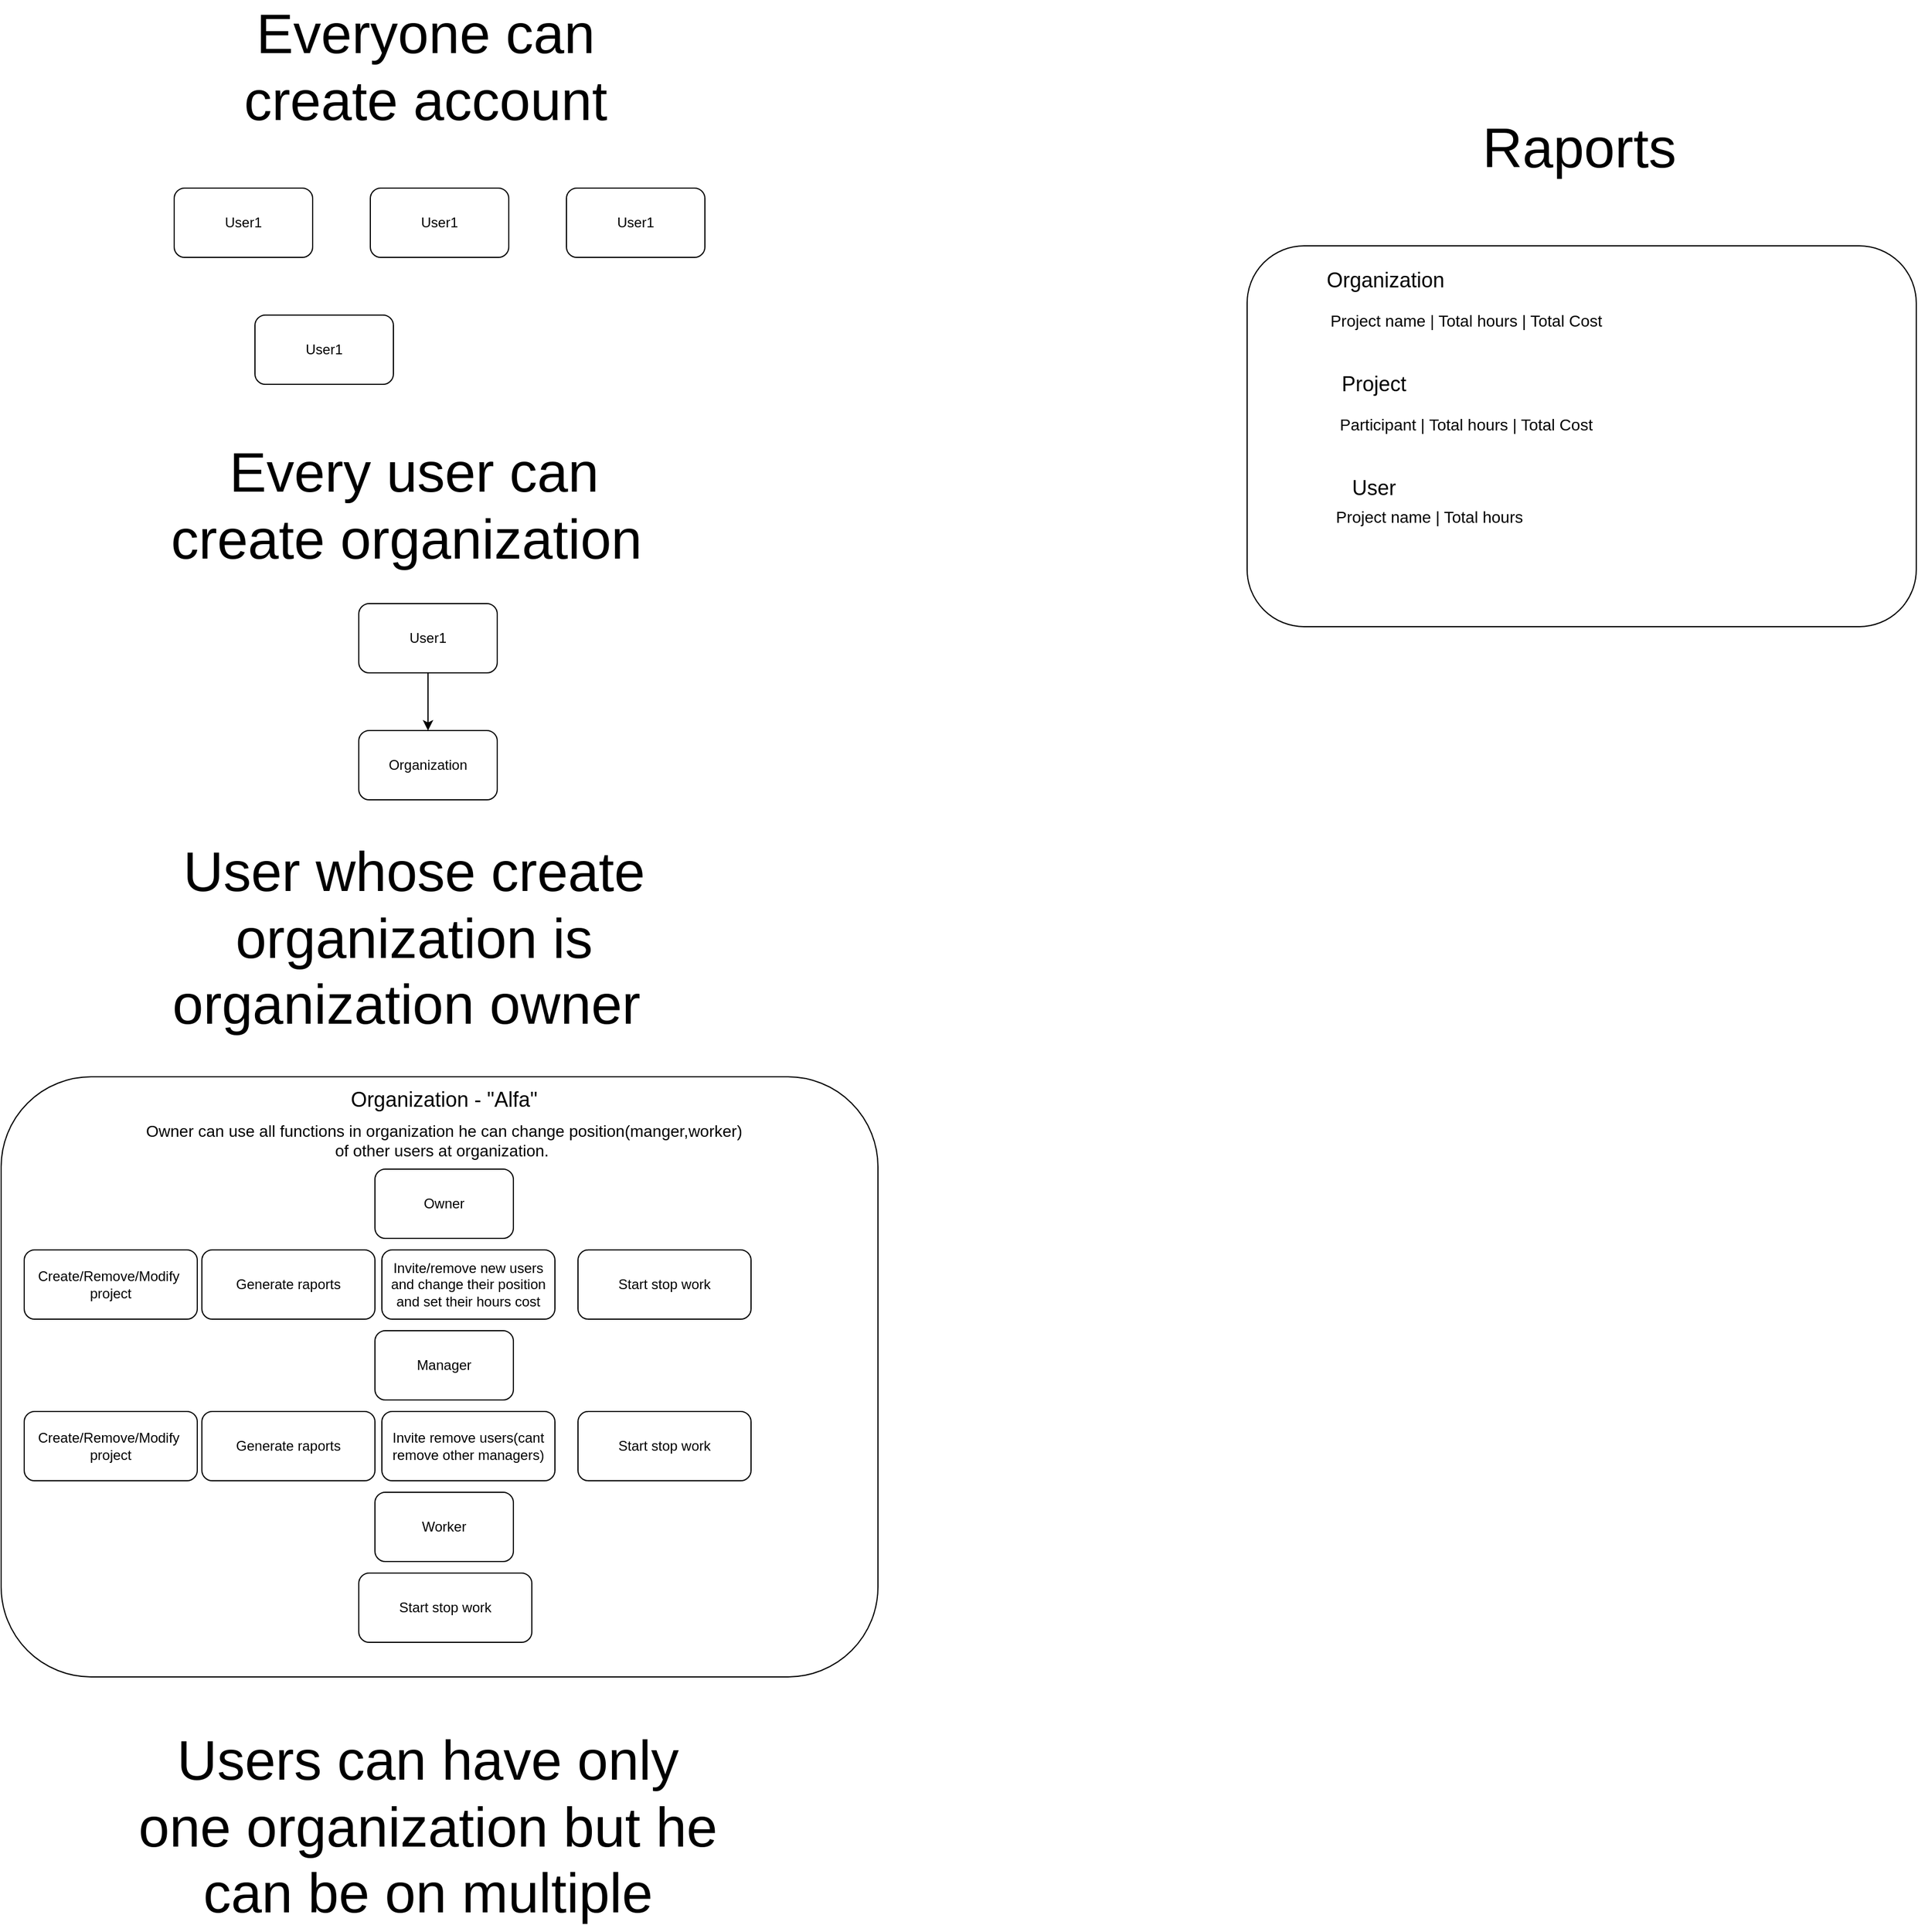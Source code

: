 <mxfile version="23.1.6" type="github">
  <diagram name="Strona-1" id="KYNyZUIns6j13QtR6GxY">
    <mxGraphModel dx="797" dy="355" grid="1" gridSize="10" guides="1" tooltips="1" connect="1" arrows="1" fold="1" page="1" pageScale="1" pageWidth="827" pageHeight="1169" math="0" shadow="0">
      <root>
        <mxCell id="0" />
        <mxCell id="1" parent="0" />
        <mxCell id="HRf-YhadqeN-IvSiHAQh-1" value="User1" style="rounded=1;whiteSpace=wrap;html=1;" parent="1" vertex="1">
          <mxGeometry x="350" y="350" width="120" height="60" as="geometry" />
        </mxCell>
        <mxCell id="HRf-YhadqeN-IvSiHAQh-2" value="User1" style="rounded=1;whiteSpace=wrap;html=1;" parent="1" vertex="1">
          <mxGeometry x="180" y="350" width="120" height="60" as="geometry" />
        </mxCell>
        <mxCell id="HRf-YhadqeN-IvSiHAQh-3" value="User1" style="rounded=1;whiteSpace=wrap;html=1;" parent="1" vertex="1">
          <mxGeometry x="520" y="350" width="120" height="60" as="geometry" />
        </mxCell>
        <mxCell id="HRf-YhadqeN-IvSiHAQh-4" value="User1" style="rounded=1;whiteSpace=wrap;html=1;" parent="1" vertex="1">
          <mxGeometry x="250" y="460" width="120" height="60" as="geometry" />
        </mxCell>
        <mxCell id="HRf-YhadqeN-IvSiHAQh-5" value="&lt;font style=&quot;font-size: 48px;&quot;&gt;Everyone can create account&lt;/font&gt;" style="text;html=1;strokeColor=none;fillColor=none;align=center;verticalAlign=middle;whiteSpace=wrap;rounded=0;" parent="1" vertex="1">
          <mxGeometry x="180" y="190" width="436" height="110" as="geometry" />
        </mxCell>
        <mxCell id="HRf-YhadqeN-IvSiHAQh-6" value="&lt;font style=&quot;font-size: 48px;&quot;&gt;Every user can create organization&amp;nbsp;&lt;/font&gt;" style="text;html=1;strokeColor=none;fillColor=none;align=center;verticalAlign=middle;whiteSpace=wrap;rounded=0;" parent="1" vertex="1">
          <mxGeometry x="170" y="570" width="436" height="110" as="geometry" />
        </mxCell>
        <mxCell id="HRf-YhadqeN-IvSiHAQh-7" value="User1" style="rounded=1;whiteSpace=wrap;html=1;" parent="1" vertex="1">
          <mxGeometry x="340" y="710" width="120" height="60" as="geometry" />
        </mxCell>
        <mxCell id="HRf-YhadqeN-IvSiHAQh-8" value="" style="endArrow=classic;html=1;rounded=0;exitX=0.5;exitY=1;exitDx=0;exitDy=0;" parent="1" source="HRf-YhadqeN-IvSiHAQh-7" edge="1">
          <mxGeometry width="50" height="50" relative="1" as="geometry">
            <mxPoint x="690" y="770" as="sourcePoint" />
            <mxPoint x="400" y="820" as="targetPoint" />
          </mxGeometry>
        </mxCell>
        <mxCell id="HRf-YhadqeN-IvSiHAQh-9" value="Organization" style="rounded=1;whiteSpace=wrap;html=1;" parent="1" vertex="1">
          <mxGeometry x="340" y="820" width="120" height="60" as="geometry" />
        </mxCell>
        <mxCell id="HRf-YhadqeN-IvSiHAQh-10" value="&lt;font style=&quot;font-size: 48px;&quot;&gt;User whose create organization is organization owner&amp;nbsp;&lt;/font&gt;" style="text;html=1;strokeColor=none;fillColor=none;align=center;verticalAlign=middle;whiteSpace=wrap;rounded=0;" parent="1" vertex="1">
          <mxGeometry x="128" y="910" width="520" height="180" as="geometry" />
        </mxCell>
        <mxCell id="HRf-YhadqeN-IvSiHAQh-11" value="" style="rounded=1;whiteSpace=wrap;html=1;" parent="1" vertex="1">
          <mxGeometry x="30" y="1120" width="760" height="520" as="geometry" />
        </mxCell>
        <mxCell id="HRf-YhadqeN-IvSiHAQh-12" value="&lt;font style=&quot;font-size: 18px;&quot;&gt;Organization - &quot;Alfa&quot;&lt;/font&gt;" style="text;html=1;strokeColor=none;fillColor=none;align=center;verticalAlign=middle;whiteSpace=wrap;rounded=0;" parent="1" vertex="1">
          <mxGeometry x="154" y="1050" width="520" height="180" as="geometry" />
        </mxCell>
        <mxCell id="HRf-YhadqeN-IvSiHAQh-13" value="Owner" style="rounded=1;whiteSpace=wrap;html=1;" parent="1" vertex="1">
          <mxGeometry x="354" y="1200" width="120" height="60" as="geometry" />
        </mxCell>
        <mxCell id="HRf-YhadqeN-IvSiHAQh-16" value="&lt;font style=&quot;font-size: 14px;&quot;&gt;Owner can use all functions in organization he can change position(manger,worker) of other users at organization.&amp;nbsp;&lt;/font&gt;" style="text;html=1;strokeColor=none;fillColor=none;align=center;verticalAlign=middle;whiteSpace=wrap;rounded=0;" parent="1" vertex="1">
          <mxGeometry x="154" y="1150" width="520" height="50" as="geometry" />
        </mxCell>
        <mxCell id="HRf-YhadqeN-IvSiHAQh-17" value="Create/Remove/Modify&amp;nbsp; project" style="rounded=1;whiteSpace=wrap;html=1;" parent="1" vertex="1">
          <mxGeometry x="50" y="1270" width="150" height="60" as="geometry" />
        </mxCell>
        <mxCell id="HRf-YhadqeN-IvSiHAQh-19" value="Generate raports" style="rounded=1;whiteSpace=wrap;html=1;" parent="1" vertex="1">
          <mxGeometry x="204" y="1270" width="150" height="60" as="geometry" />
        </mxCell>
        <mxCell id="HRf-YhadqeN-IvSiHAQh-20" value="Invite/remove new users and change their position and set their hours cost" style="rounded=1;whiteSpace=wrap;html=1;" parent="1" vertex="1">
          <mxGeometry x="360" y="1270" width="150" height="60" as="geometry" />
        </mxCell>
        <mxCell id="HRf-YhadqeN-IvSiHAQh-21" value="Start stop work" style="rounded=1;whiteSpace=wrap;html=1;" parent="1" vertex="1">
          <mxGeometry x="530" y="1270" width="150" height="60" as="geometry" />
        </mxCell>
        <mxCell id="HRf-YhadqeN-IvSiHAQh-22" value="Manager" style="rounded=1;whiteSpace=wrap;html=1;" parent="1" vertex="1">
          <mxGeometry x="354" y="1340" width="120" height="60" as="geometry" />
        </mxCell>
        <mxCell id="HRf-YhadqeN-IvSiHAQh-23" value="Create/Remove/Modify&amp;nbsp; project" style="rounded=1;whiteSpace=wrap;html=1;" parent="1" vertex="1">
          <mxGeometry x="50" y="1410" width="150" height="60" as="geometry" />
        </mxCell>
        <mxCell id="HRf-YhadqeN-IvSiHAQh-24" value="Generate raports" style="rounded=1;whiteSpace=wrap;html=1;" parent="1" vertex="1">
          <mxGeometry x="204" y="1410" width="150" height="60" as="geometry" />
        </mxCell>
        <mxCell id="HRf-YhadqeN-IvSiHAQh-25" value="Invite remove users(cant remove other managers)" style="rounded=1;whiteSpace=wrap;html=1;" parent="1" vertex="1">
          <mxGeometry x="360" y="1410" width="150" height="60" as="geometry" />
        </mxCell>
        <mxCell id="HRf-YhadqeN-IvSiHAQh-26" value="Start stop work" style="rounded=1;whiteSpace=wrap;html=1;" parent="1" vertex="1">
          <mxGeometry x="530" y="1410" width="150" height="60" as="geometry" />
        </mxCell>
        <mxCell id="HRf-YhadqeN-IvSiHAQh-27" value="Worker" style="rounded=1;whiteSpace=wrap;html=1;" parent="1" vertex="1">
          <mxGeometry x="354" y="1480" width="120" height="60" as="geometry" />
        </mxCell>
        <mxCell id="HRf-YhadqeN-IvSiHAQh-28" value="Start stop work" style="rounded=1;whiteSpace=wrap;html=1;" parent="1" vertex="1">
          <mxGeometry x="340" y="1550" width="150" height="60" as="geometry" />
        </mxCell>
        <mxCell id="HRf-YhadqeN-IvSiHAQh-29" value="&lt;font style=&quot;font-size: 48px;&quot;&gt;Users can have only one organization but he can be on multiple&lt;/font&gt;" style="text;html=1;strokeColor=none;fillColor=none;align=center;verticalAlign=middle;whiteSpace=wrap;rounded=0;" parent="1" vertex="1">
          <mxGeometry x="140" y="1680" width="520" height="180" as="geometry" />
        </mxCell>
        <mxCell id="4pYObrLL6SWJ2NYSGnko-1" value="" style="rounded=1;whiteSpace=wrap;html=1;" vertex="1" parent="1">
          <mxGeometry x="1110" y="400" width="580" height="330" as="geometry" />
        </mxCell>
        <mxCell id="4pYObrLL6SWJ2NYSGnko-2" value="&lt;font style=&quot;font-size: 48px;&quot;&gt;Raports&lt;/font&gt;" style="text;html=1;strokeColor=none;fillColor=none;align=center;verticalAlign=middle;whiteSpace=wrap;rounded=0;" vertex="1" parent="1">
          <mxGeometry x="1180" y="260" width="436" height="110" as="geometry" />
        </mxCell>
        <mxCell id="4pYObrLL6SWJ2NYSGnko-4" value="&lt;font style=&quot;font-size: 18px;&quot;&gt;Organization&lt;/font&gt;" style="text;html=1;strokeColor=none;fillColor=none;align=center;verticalAlign=middle;whiteSpace=wrap;rounded=0;" vertex="1" parent="1">
          <mxGeometry x="970" y="420" width="520" height="20" as="geometry" />
        </mxCell>
        <mxCell id="4pYObrLL6SWJ2NYSGnko-28" value="&lt;font style=&quot;font-size: 14px;&quot;&gt;Project name | Total hours | Total Cost&lt;/font&gt;" style="text;html=1;strokeColor=none;fillColor=none;align=center;verticalAlign=middle;whiteSpace=wrap;rounded=0;" vertex="1" parent="1">
          <mxGeometry x="1040" y="450" width="520" height="30" as="geometry" />
        </mxCell>
        <mxCell id="4pYObrLL6SWJ2NYSGnko-29" value="&lt;font style=&quot;font-size: 18px;&quot;&gt;Project&lt;/font&gt;" style="text;html=1;strokeColor=none;fillColor=none;align=center;verticalAlign=middle;whiteSpace=wrap;rounded=0;" vertex="1" parent="1">
          <mxGeometry x="960" y="510" width="520" height="20" as="geometry" />
        </mxCell>
        <mxCell id="4pYObrLL6SWJ2NYSGnko-30" value="&lt;font style=&quot;font-size: 14px;&quot;&gt;Participant | Total hours | Total Cost&lt;/font&gt;" style="text;html=1;strokeColor=none;fillColor=none;align=center;verticalAlign=middle;whiteSpace=wrap;rounded=0;" vertex="1" parent="1">
          <mxGeometry x="1040" y="540" width="520" height="30" as="geometry" />
        </mxCell>
        <mxCell id="4pYObrLL6SWJ2NYSGnko-31" value="&lt;font style=&quot;font-size: 18px;&quot;&gt;User&lt;/font&gt;" style="text;html=1;strokeColor=none;fillColor=none;align=center;verticalAlign=middle;whiteSpace=wrap;rounded=0;" vertex="1" parent="1">
          <mxGeometry x="960" y="600" width="520" height="20" as="geometry" />
        </mxCell>
        <mxCell id="4pYObrLL6SWJ2NYSGnko-32" value="&lt;font style=&quot;font-size: 14px;&quot;&gt;Project name | Total hours&amp;nbsp;&lt;/font&gt;" style="text;html=1;strokeColor=none;fillColor=none;align=center;verticalAlign=middle;whiteSpace=wrap;rounded=0;" vertex="1" parent="1">
          <mxGeometry x="1010" y="620" width="520" height="30" as="geometry" />
        </mxCell>
      </root>
    </mxGraphModel>
  </diagram>
</mxfile>
